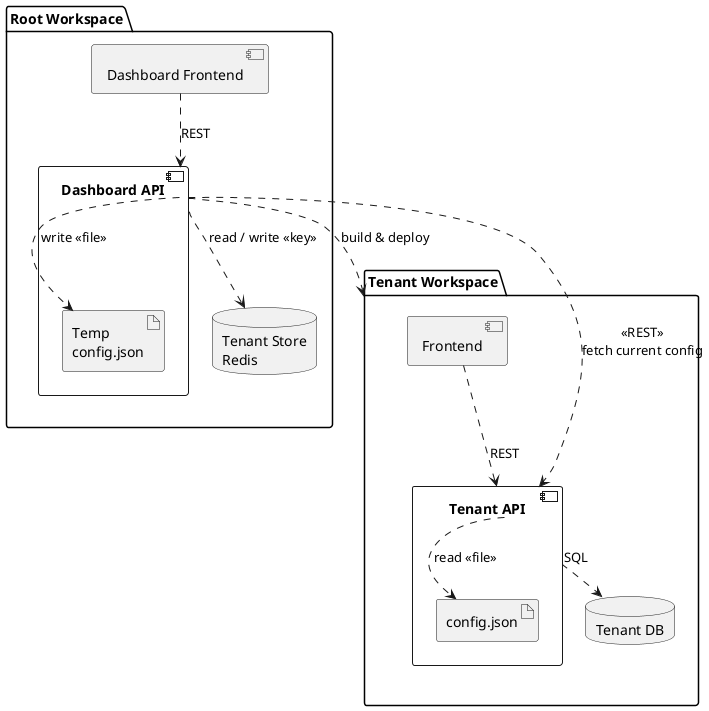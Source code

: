 @startuml Workspace Architecture
skinparam componentStyle uml2

' ========== TENANT WORKSPACE ==========
package "Tenant Workspace" {
  [Frontend] as FE
  component "Tenant API" as TAPI {
      artifact "config.json" as CFG
  }
  database "Tenant DB" as TDB

  FE   ..> TAPI : «REST»
  TAPI ..> CFG  : read «file»
  TAPI ..> TDB  : «SQL»
}

' ========== ROOT WORKSPACE ============
package "Root Workspace" {
  [Dashboard Frontend] as DF
  component "Dashboard API" as DAPI {
      artifact "Temp\nconfig.json" as TMP
  }
  database "Tenant Store\nRedis" as REDIS

  DF   ..> DAPI : «REST»
  DAPI ..> TMP  : write «file»
  DAPI ..> REDIS: read / write «key»
}

' ========== CROSS-WORKSPACE ============
DAPI ..> TAPI : «REST»\nfetch current config
DAPI ..> "Tenant Workspace" : «build & deploy»
@enduml
